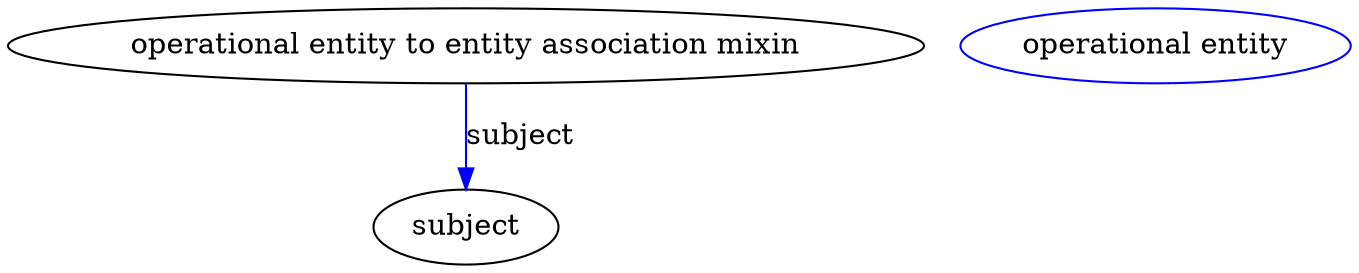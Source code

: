 digraph {
	graph [bb="0,0,644.27,123"];
	node [label="\N"];
	"operational entity to entity association mixin"	[height=0.5,
		label="operational entity to entity association mixin",
		pos="219.68,105",
		width=6.1022];
	subject	[height=0.5,
		pos="219.68,18",
		width=1.2277];
	"operational entity to entity association mixin" -> subject	[color=blue,
		label=subject,
		lp="245.68,61.5",
		pos="e,219.68,36.175 219.68,86.799 219.68,75.163 219.68,59.548 219.68,46.237",
		style=solid];
	"operational entity to entity association mixin_subject"	[color=blue,
		height=0.5,
		label="operational entity",
		pos="550.68,105",
		width=2.5998];
}
